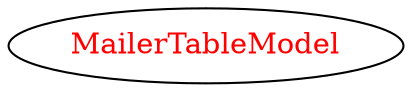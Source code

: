 digraph dependencyGraph {
 concentrate=true;
 ranksep="2.0";
 rankdir="LR"; 
 splines="ortho";
"MailerTableModel" [fontcolor="red"];
}
